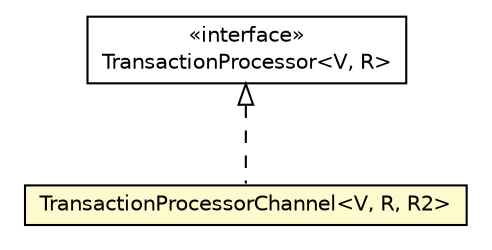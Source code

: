 #!/usr/local/bin/dot
#
# Class diagram 
# Generated by UMLGraph version 5.1 (http://www.umlgraph.org/)
#

digraph G {
	edge [fontname="Helvetica",fontsize=10,labelfontname="Helvetica",labelfontsize=10];
	node [fontname="Helvetica",fontsize=10,shape=plaintext];
	nodesep=0.25;
	ranksep=0.5;
	// org.androidtransfuse.processor.TransactionProcessor<V, R>
	c101670 [label=<<table title="org.androidtransfuse.processor.TransactionProcessor" border="0" cellborder="1" cellspacing="0" cellpadding="2" port="p" href="./TransactionProcessor.html">
		<tr><td><table border="0" cellspacing="0" cellpadding="1">
<tr><td align="center" balign="center"> &#171;interface&#187; </td></tr>
<tr><td align="center" balign="center"> TransactionProcessor&lt;V, R&gt; </td></tr>
		</table></td></tr>
		</table>>, fontname="Helvetica", fontcolor="black", fontsize=10.0];
	// org.androidtransfuse.processor.TransactionProcessorChannel<V, R, R2>
	c101688 [label=<<table title="org.androidtransfuse.processor.TransactionProcessorChannel" border="0" cellborder="1" cellspacing="0" cellpadding="2" port="p" bgcolor="lemonChiffon" href="./TransactionProcessorChannel.html">
		<tr><td><table border="0" cellspacing="0" cellpadding="1">
<tr><td align="center" balign="center"> TransactionProcessorChannel&lt;V, R, R2&gt; </td></tr>
		</table></td></tr>
		</table>>, fontname="Helvetica", fontcolor="black", fontsize=10.0];
	//org.androidtransfuse.processor.TransactionProcessorChannel<V, R, R2> implements org.androidtransfuse.processor.TransactionProcessor<V, R>
	c101670:p -> c101688:p [dir=back,arrowtail=empty,style=dashed];
}

